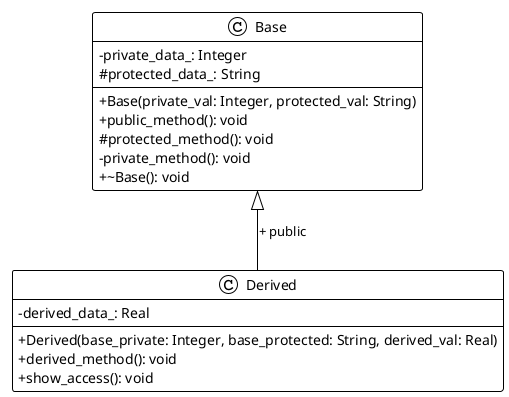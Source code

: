 @startuml BaseDeriviedClassDiagram
!theme plain
skinparam monochrome true
skinparam classAttributeIconSize 0
skinparam backgroundColor white
skinparam classBackgroundColor white
skinparam classBorderColor black
skinparam arrowColor black

class Base {
    - private_data_: Integer
    # protected_data_: String
    + Base(private_val: Integer, protected_val: String)
    + public_method(): void
    # protected_method(): void
    - private_method(): void
    + ~Base(): void
}

class Derived {
    - derived_data_: Real
    + Derived(base_private: Integer, base_protected: String, derived_val: Real)
    + derived_method(): void
    + show_access(): void
}

Base <|-- Derived : + public

@enduml

